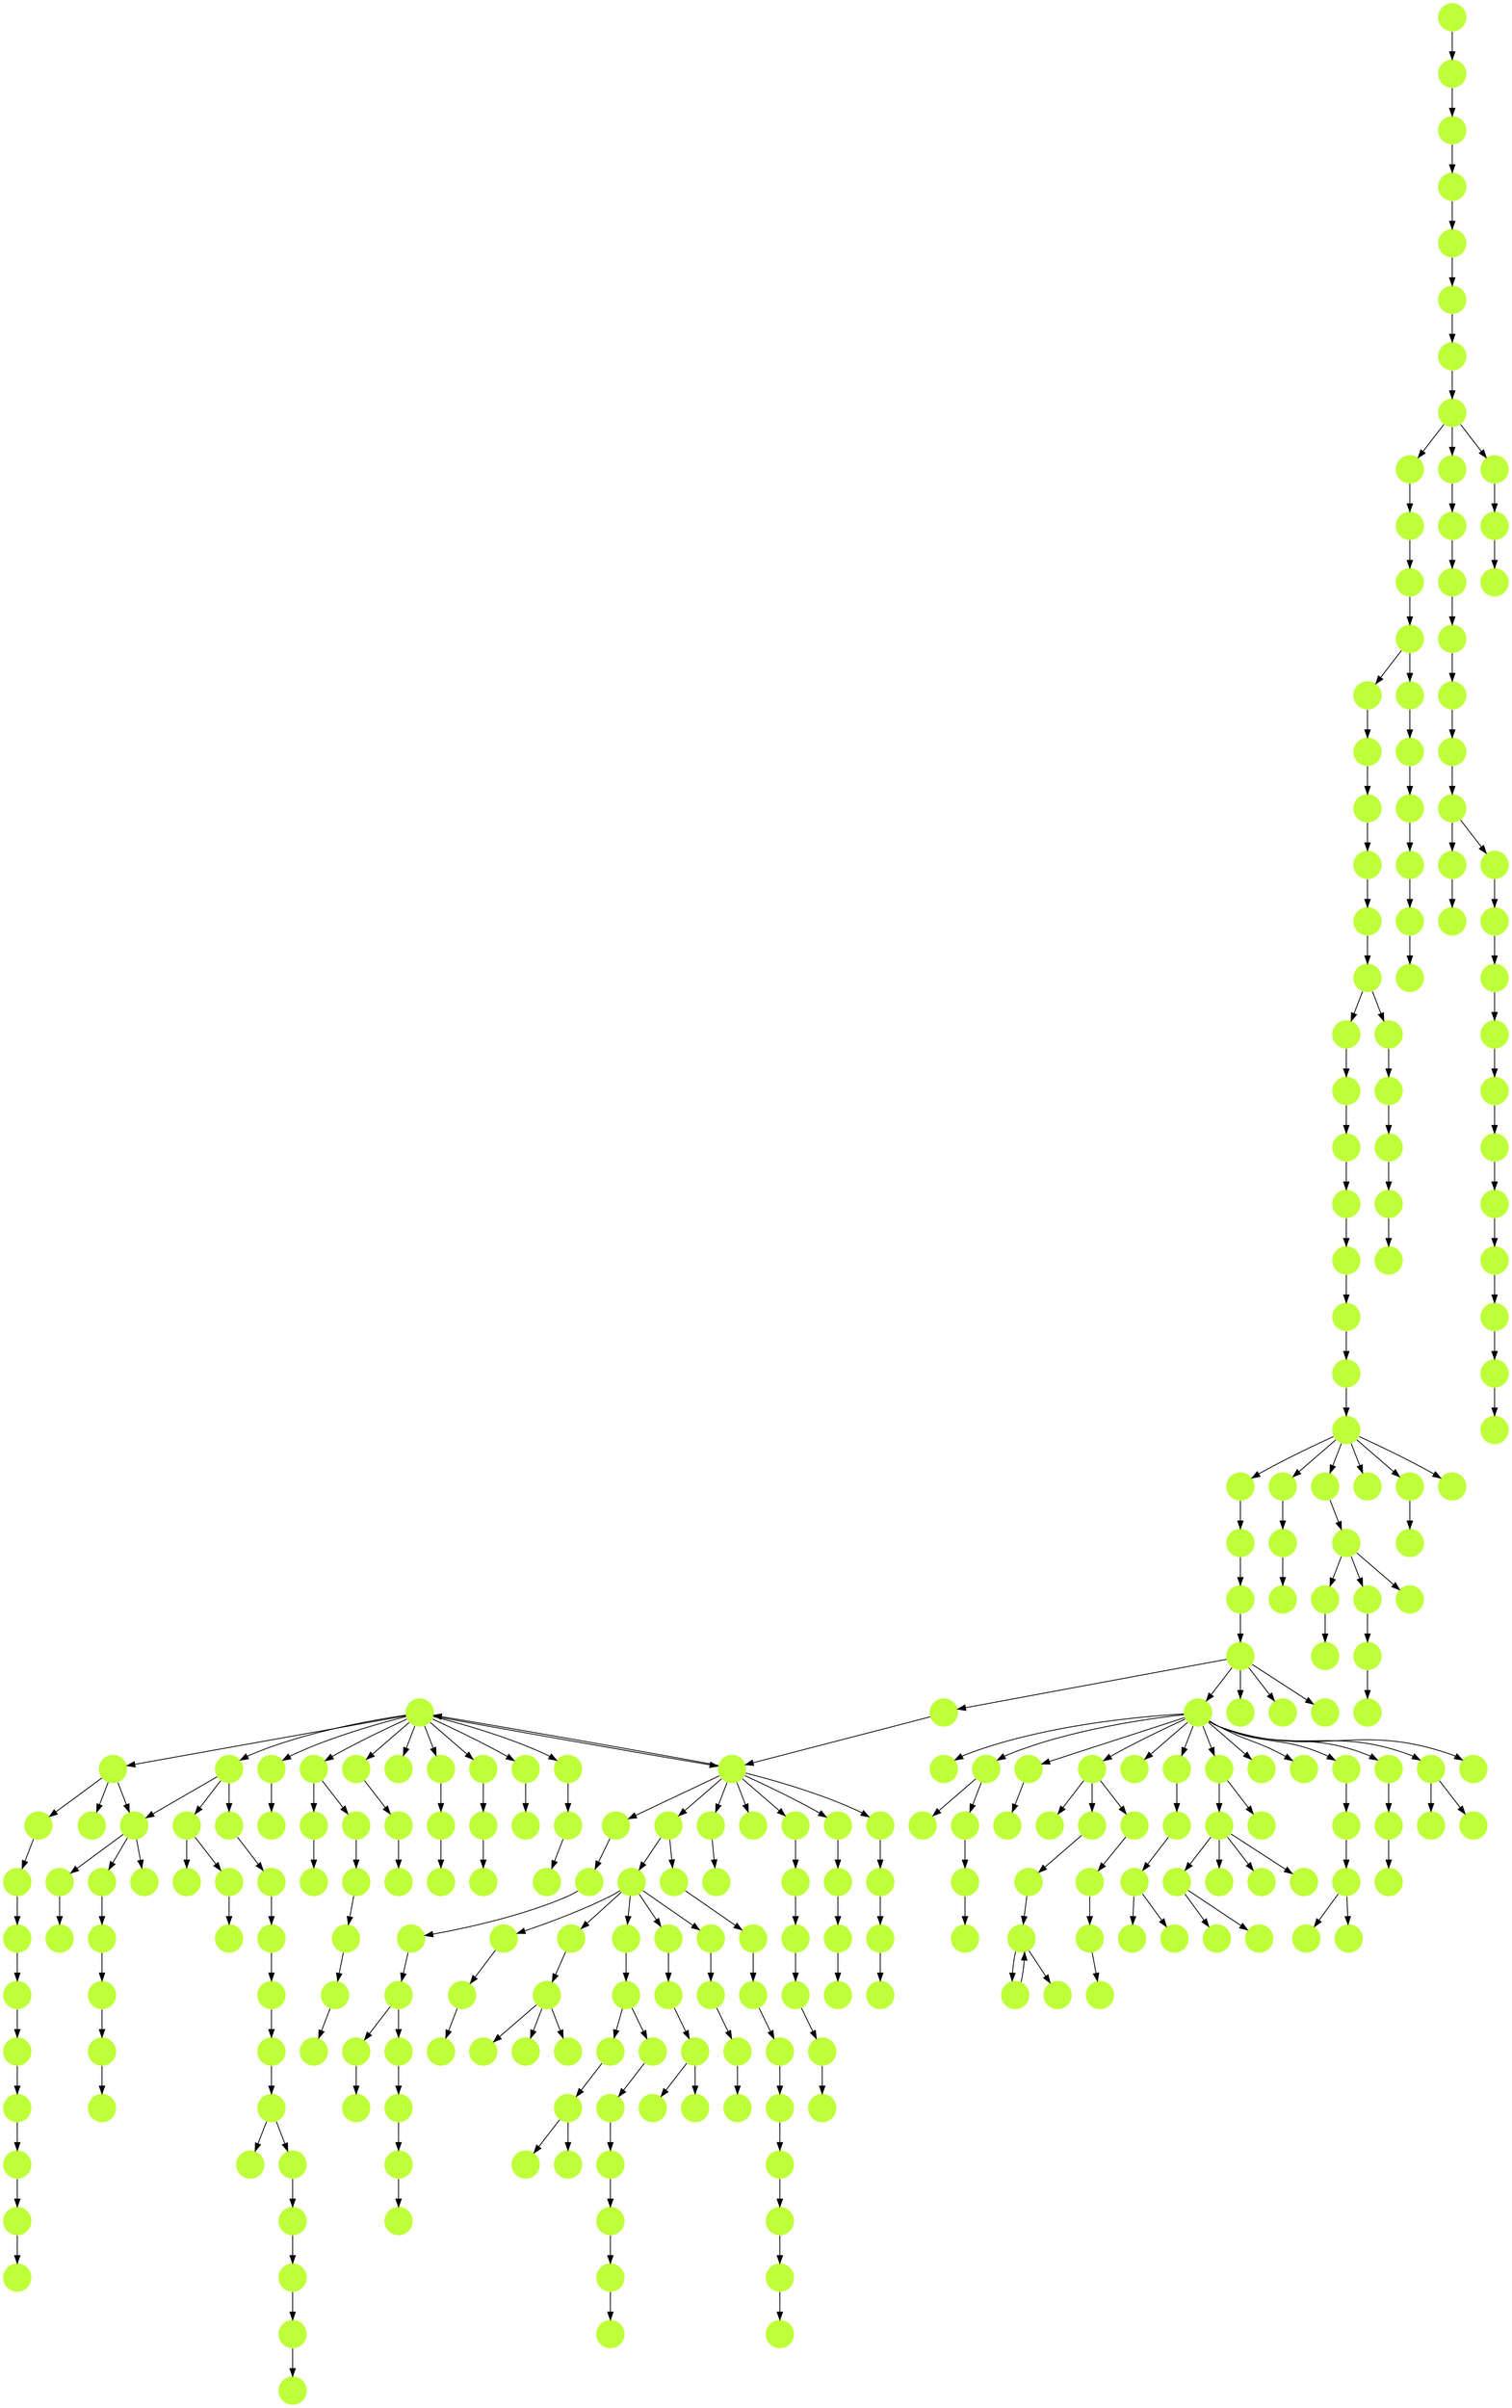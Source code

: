 digraph{
0 [tooltip = "N", penwidth = 0, style = filled, fillcolor = "#beff39", shape = circle, label = ""]
1 [tooltip = "N", penwidth = 0, style = filled, fillcolor = "#beff39", shape = circle, label = ""]
2 [tooltip = "N", penwidth = 0, style = filled, fillcolor = "#beff39", shape = circle, label = ""]
3 [tooltip = "N", penwidth = 0, style = filled, fillcolor = "#beff39", shape = circle, label = ""]
4 [tooltip = "N", penwidth = 0, style = filled, fillcolor = "#beff39", shape = circle, label = ""]
5 [tooltip = "N", penwidth = 0, style = filled, fillcolor = "#beff39", shape = circle, label = ""]
6 [tooltip = "N", penwidth = 0, style = filled, fillcolor = "#beff39", shape = circle, label = ""]
7 [tooltip = "N", penwidth = 0, style = filled, fillcolor = "#beff39", shape = circle, label = ""]
8 [tooltip = "N", penwidth = 0, style = filled, fillcolor = "#beff39", shape = circle, label = ""]
9 [tooltip = "N", penwidth = 0, style = filled, fillcolor = "#beff39", shape = circle, label = ""]
10 [tooltip = "N", penwidth = 0, style = filled, fillcolor = "#beff39", shape = circle, label = ""]
11 [tooltip = "N", penwidth = 0, style = filled, fillcolor = "#beff39", shape = circle, label = ""]
12 [tooltip = "N", penwidth = 0, style = filled, fillcolor = "#beff39", shape = circle, label = ""]
13 [tooltip = "N", penwidth = 0, style = filled, fillcolor = "#beff39", shape = circle, label = ""]
14 [tooltip = "N", penwidth = 0, style = filled, fillcolor = "#beff39", shape = circle, label = ""]
15 [tooltip = "N", penwidth = 0, style = filled, fillcolor = "#beff39", shape = circle, label = ""]
16 [tooltip = "N", penwidth = 0, style = filled, fillcolor = "#beff39", shape = circle, label = ""]
17 [tooltip = "N", penwidth = 0, style = filled, fillcolor = "#beff39", shape = circle, label = ""]
18 [tooltip = "N", penwidth = 0, style = filled, fillcolor = "#beff39", shape = circle, label = ""]
19 [tooltip = "N", penwidth = 0, style = filled, fillcolor = "#beff39", shape = circle, label = ""]
20 [tooltip = "N", penwidth = 0, style = filled, fillcolor = "#beff39", shape = circle, label = ""]
21 [tooltip = "N", penwidth = 0, style = filled, fillcolor = "#beff39", shape = circle, label = ""]
22 [tooltip = "N", penwidth = 0, style = filled, fillcolor = "#beff39", shape = circle, label = ""]
23 [tooltip = "N", penwidth = 0, style = filled, fillcolor = "#beff39", shape = circle, label = ""]
24 [tooltip = "N", penwidth = 0, style = filled, fillcolor = "#beff39", shape = circle, label = ""]
25 [tooltip = "N", penwidth = 0, style = filled, fillcolor = "#beff39", shape = circle, label = ""]
26 [tooltip = "N", penwidth = 0, style = filled, fillcolor = "#beff39", shape = circle, label = ""]
27 [tooltip = "N", penwidth = 0, style = filled, fillcolor = "#beff39", shape = circle, label = ""]
28 [tooltip = "N", penwidth = 0, style = filled, fillcolor = "#beff39", shape = circle, label = ""]
29 [tooltip = "N", penwidth = 0, style = filled, fillcolor = "#beff39", shape = circle, label = ""]
30 [tooltip = "N", penwidth = 0, style = filled, fillcolor = "#beff39", shape = circle, label = ""]
31 [tooltip = "N", penwidth = 0, style = filled, fillcolor = "#beff39", shape = circle, label = ""]
32 [tooltip = "N", penwidth = 0, style = filled, fillcolor = "#beff39", shape = circle, label = ""]
33 [tooltip = "N", penwidth = 0, style = filled, fillcolor = "#beff39", shape = circle, label = ""]
34 [tooltip = "N", penwidth = 0, style = filled, fillcolor = "#beff39", shape = circle, label = ""]
35 [tooltip = "N", penwidth = 0, style = filled, fillcolor = "#beff39", shape = circle, label = ""]
36 [tooltip = "N", penwidth = 0, style = filled, fillcolor = "#beff39", shape = circle, label = ""]
37 [tooltip = "N", penwidth = 0, style = filled, fillcolor = "#beff39", shape = circle, label = ""]
38 [tooltip = "N", penwidth = 0, style = filled, fillcolor = "#beff39", shape = circle, label = ""]
39 [tooltip = "N", penwidth = 0, style = filled, fillcolor = "#beff39", shape = circle, label = ""]
40 [tooltip = "N", penwidth = 0, style = filled, fillcolor = "#beff39", shape = circle, label = ""]
41 [tooltip = "N", penwidth = 0, style = filled, fillcolor = "#beff39", shape = circle, label = ""]
42 [tooltip = "N", penwidth = 0, style = filled, fillcolor = "#beff39", shape = circle, label = ""]
43 [tooltip = "N", penwidth = 0, style = filled, fillcolor = "#beff39", shape = circle, label = ""]
44 [tooltip = "N", penwidth = 0, style = filled, fillcolor = "#beff39", shape = circle, label = ""]
45 [tooltip = "N", penwidth = 0, style = filled, fillcolor = "#beff39", shape = circle, label = ""]
46 [tooltip = "N", penwidth = 0, style = filled, fillcolor = "#beff39", shape = circle, label = ""]
47 [tooltip = "N", penwidth = 0, style = filled, fillcolor = "#beff39", shape = circle, label = ""]
48 [tooltip = "N", penwidth = 0, style = filled, fillcolor = "#beff39", shape = circle, label = ""]
49 [tooltip = "N", penwidth = 0, style = filled, fillcolor = "#beff39", shape = circle, label = ""]
50 [tooltip = "N", penwidth = 0, style = filled, fillcolor = "#beff39", shape = circle, label = ""]
51 [tooltip = "N", penwidth = 0, style = filled, fillcolor = "#beff39", shape = circle, label = ""]
52 [tooltip = "N", penwidth = 0, style = filled, fillcolor = "#beff39", shape = circle, label = ""]
53 [tooltip = "N", penwidth = 0, style = filled, fillcolor = "#beff39", shape = circle, label = ""]
54 [tooltip = "N", penwidth = 0, style = filled, fillcolor = "#beff39", shape = circle, label = ""]
55 [tooltip = "N", penwidth = 0, style = filled, fillcolor = "#beff39", shape = circle, label = ""]
56 [tooltip = "N", penwidth = 0, style = filled, fillcolor = "#beff39", shape = circle, label = ""]
57 [tooltip = "N", penwidth = 0, style = filled, fillcolor = "#beff39", shape = circle, label = ""]
58 [tooltip = "N", penwidth = 0, style = filled, fillcolor = "#beff39", shape = circle, label = ""]
59 [tooltip = "N", penwidth = 0, style = filled, fillcolor = "#beff39", shape = circle, label = ""]
60 [tooltip = "N", penwidth = 0, style = filled, fillcolor = "#beff39", shape = circle, label = ""]
61 [tooltip = "N", penwidth = 0, style = filled, fillcolor = "#beff39", shape = circle, label = ""]
62 [tooltip = "N", penwidth = 0, style = filled, fillcolor = "#beff39", shape = circle, label = ""]
63 [tooltip = "N", penwidth = 0, style = filled, fillcolor = "#beff39", shape = circle, label = ""]
64 [tooltip = "N", penwidth = 0, style = filled, fillcolor = "#beff39", shape = circle, label = ""]
65 [tooltip = "N", penwidth = 0, style = filled, fillcolor = "#beff39", shape = circle, label = ""]
66 [tooltip = "N", penwidth = 0, style = filled, fillcolor = "#beff39", shape = circle, label = ""]
67 [tooltip = "N", penwidth = 0, style = filled, fillcolor = "#beff39", shape = circle, label = ""]
68 [tooltip = "N", penwidth = 0, style = filled, fillcolor = "#beff39", shape = circle, label = ""]
69 [tooltip = "N", penwidth = 0, style = filled, fillcolor = "#beff39", shape = circle, label = ""]
70 [tooltip = "N", penwidth = 0, style = filled, fillcolor = "#beff39", shape = circle, label = ""]
71 [tooltip = "N", penwidth = 0, style = filled, fillcolor = "#beff39", shape = circle, label = ""]
72 [tooltip = "N", penwidth = 0, style = filled, fillcolor = "#beff39", shape = circle, label = ""]
73 [tooltip = "N", penwidth = 0, style = filled, fillcolor = "#beff39", shape = circle, label = ""]
74 [tooltip = "N", penwidth = 0, style = filled, fillcolor = "#beff39", shape = circle, label = ""]
75 [tooltip = "N", penwidth = 0, style = filled, fillcolor = "#beff39", shape = circle, label = ""]
76 [tooltip = "N", penwidth = 0, style = filled, fillcolor = "#beff39", shape = circle, label = ""]
77 [tooltip = "N", penwidth = 0, style = filled, fillcolor = "#beff39", shape = circle, label = ""]
78 [tooltip = "N", penwidth = 0, style = filled, fillcolor = "#beff39", shape = circle, label = ""]
79 [tooltip = "N", penwidth = 0, style = filled, fillcolor = "#beff39", shape = circle, label = ""]
80 [tooltip = "N", penwidth = 0, style = filled, fillcolor = "#beff39", shape = circle, label = ""]
81 [tooltip = "N", penwidth = 0, style = filled, fillcolor = "#beff39", shape = circle, label = ""]
82 [tooltip = "N", penwidth = 0, style = filled, fillcolor = "#beff39", shape = circle, label = ""]
83 [tooltip = "N", penwidth = 0, style = filled, fillcolor = "#beff39", shape = circle, label = ""]
84 [tooltip = "N", penwidth = 0, style = filled, fillcolor = "#beff39", shape = circle, label = ""]
85 [tooltip = "N", penwidth = 0, style = filled, fillcolor = "#beff39", shape = circle, label = ""]
86 [tooltip = "N", penwidth = 0, style = filled, fillcolor = "#beff39", shape = circle, label = ""]
87 [tooltip = "N", penwidth = 0, style = filled, fillcolor = "#beff39", shape = circle, label = ""]
88 [tooltip = "N", penwidth = 0, style = filled, fillcolor = "#beff39", shape = circle, label = ""]
89 [tooltip = "N", penwidth = 0, style = filled, fillcolor = "#beff39", shape = circle, label = ""]
90 [tooltip = "N", penwidth = 0, style = filled, fillcolor = "#beff39", shape = circle, label = ""]
91 [tooltip = "N", penwidth = 0, style = filled, fillcolor = "#beff39", shape = circle, label = ""]
92 [tooltip = "N", penwidth = 0, style = filled, fillcolor = "#beff39", shape = circle, label = ""]
93 [tooltip = "N", penwidth = 0, style = filled, fillcolor = "#beff39", shape = circle, label = ""]
94 [tooltip = "N", penwidth = 0, style = filled, fillcolor = "#beff39", shape = circle, label = ""]
95 [tooltip = "N", penwidth = 0, style = filled, fillcolor = "#beff39", shape = circle, label = ""]
96 [tooltip = "N", penwidth = 0, style = filled, fillcolor = "#beff39", shape = circle, label = ""]
97 [tooltip = "N", penwidth = 0, style = filled, fillcolor = "#beff39", shape = circle, label = ""]
98 [tooltip = "N", penwidth = 0, style = filled, fillcolor = "#beff39", shape = circle, label = ""]
99 [tooltip = "N", penwidth = 0, style = filled, fillcolor = "#beff39", shape = circle, label = ""]
100 [tooltip = "N", penwidth = 0, style = filled, fillcolor = "#beff39", shape = circle, label = ""]
101 [tooltip = "N", penwidth = 0, style = filled, fillcolor = "#beff39", shape = circle, label = ""]
102 [tooltip = "N", penwidth = 0, style = filled, fillcolor = "#beff39", shape = circle, label = ""]
103 [tooltip = "N", penwidth = 0, style = filled, fillcolor = "#beff39", shape = circle, label = ""]
104 [tooltip = "N", penwidth = 0, style = filled, fillcolor = "#beff39", shape = circle, label = ""]
105 [tooltip = "N", penwidth = 0, style = filled, fillcolor = "#beff39", shape = circle, label = ""]
106 [tooltip = "N", penwidth = 0, style = filled, fillcolor = "#beff39", shape = circle, label = ""]
107 [tooltip = "N", penwidth = 0, style = filled, fillcolor = "#beff39", shape = circle, label = ""]
108 [tooltip = "N", penwidth = 0, style = filled, fillcolor = "#beff39", shape = circle, label = ""]
109 [tooltip = "N", penwidth = 0, style = filled, fillcolor = "#beff39", shape = circle, label = ""]
110 [tooltip = "N", penwidth = 0, style = filled, fillcolor = "#beff39", shape = circle, label = ""]
111 [tooltip = "N", penwidth = 0, style = filled, fillcolor = "#beff39", shape = circle, label = ""]
112 [tooltip = "N", penwidth = 0, style = filled, fillcolor = "#beff39", shape = circle, label = ""]
113 [tooltip = "N", penwidth = 0, style = filled, fillcolor = "#beff39", shape = circle, label = ""]
114 [tooltip = "N", penwidth = 0, style = filled, fillcolor = "#beff39", shape = circle, label = ""]
115 [tooltip = "N", penwidth = 0, style = filled, fillcolor = "#beff39", shape = circle, label = ""]
116 [tooltip = "N", penwidth = 0, style = filled, fillcolor = "#beff39", shape = circle, label = ""]
117 [tooltip = "N", penwidth = 0, style = filled, fillcolor = "#beff39", shape = circle, label = ""]
118 [tooltip = "N", penwidth = 0, style = filled, fillcolor = "#beff39", shape = circle, label = ""]
119 [tooltip = "N", penwidth = 0, style = filled, fillcolor = "#beff39", shape = circle, label = ""]
120 [tooltip = "N", penwidth = 0, style = filled, fillcolor = "#beff39", shape = circle, label = ""]
121 [tooltip = "N", penwidth = 0, style = filled, fillcolor = "#beff39", shape = circle, label = ""]
122 [tooltip = "N", penwidth = 0, style = filled, fillcolor = "#beff39", shape = circle, label = ""]
123 [tooltip = "N", penwidth = 0, style = filled, fillcolor = "#beff39", shape = circle, label = ""]
124 [tooltip = "N", penwidth = 0, style = filled, fillcolor = "#beff39", shape = circle, label = ""]
125 [tooltip = "N", penwidth = 0, style = filled, fillcolor = "#beff39", shape = circle, label = ""]
126 [tooltip = "N", penwidth = 0, style = filled, fillcolor = "#beff39", shape = circle, label = ""]
127 [tooltip = "N", penwidth = 0, style = filled, fillcolor = "#beff39", shape = circle, label = ""]
128 [tooltip = "N", penwidth = 0, style = filled, fillcolor = "#beff39", shape = circle, label = ""]
129 [tooltip = "N", penwidth = 0, style = filled, fillcolor = "#beff39", shape = circle, label = ""]
130 [tooltip = "N", penwidth = 0, style = filled, fillcolor = "#beff39", shape = circle, label = ""]
131 [tooltip = "N", penwidth = 0, style = filled, fillcolor = "#beff39", shape = circle, label = ""]
132 [tooltip = "N", penwidth = 0, style = filled, fillcolor = "#beff39", shape = circle, label = ""]
133 [tooltip = "N", penwidth = 0, style = filled, fillcolor = "#beff39", shape = circle, label = ""]
134 [tooltip = "N", penwidth = 0, style = filled, fillcolor = "#beff39", shape = circle, label = ""]
135 [tooltip = "N", penwidth = 0, style = filled, fillcolor = "#beff39", shape = circle, label = ""]
136 [tooltip = "N", penwidth = 0, style = filled, fillcolor = "#beff39", shape = circle, label = ""]
137 [tooltip = "N", penwidth = 0, style = filled, fillcolor = "#beff39", shape = circle, label = ""]
138 [tooltip = "N", penwidth = 0, style = filled, fillcolor = "#beff39", shape = circle, label = ""]
139 [tooltip = "N", penwidth = 0, style = filled, fillcolor = "#beff39", shape = circle, label = ""]
140 [tooltip = "N", penwidth = 0, style = filled, fillcolor = "#beff39", shape = circle, label = ""]
141 [tooltip = "N", penwidth = 0, style = filled, fillcolor = "#beff39", shape = circle, label = ""]
142 [tooltip = "N", penwidth = 0, style = filled, fillcolor = "#beff39", shape = circle, label = ""]
143 [tooltip = "N", penwidth = 0, style = filled, fillcolor = "#beff39", shape = circle, label = ""]
144 [tooltip = "N", penwidth = 0, style = filled, fillcolor = "#beff39", shape = circle, label = ""]
145 [tooltip = "N", penwidth = 0, style = filled, fillcolor = "#beff39", shape = circle, label = ""]
146 [tooltip = "N", penwidth = 0, style = filled, fillcolor = "#beff39", shape = circle, label = ""]
147 [tooltip = "N", penwidth = 0, style = filled, fillcolor = "#beff39", shape = circle, label = ""]
148 [tooltip = "N", penwidth = 0, style = filled, fillcolor = "#beff39", shape = circle, label = ""]
149 [tooltip = "N", penwidth = 0, style = filled, fillcolor = "#beff39", shape = circle, label = ""]
150 [tooltip = "N", penwidth = 0, style = filled, fillcolor = "#beff39", shape = circle, label = ""]
151 [tooltip = "N", penwidth = 0, style = filled, fillcolor = "#beff39", shape = circle, label = ""]
152 [tooltip = "N", penwidth = 0, style = filled, fillcolor = "#beff39", shape = circle, label = ""]
153 [tooltip = "N", penwidth = 0, style = filled, fillcolor = "#beff39", shape = circle, label = ""]
154 [tooltip = "N", penwidth = 0, style = filled, fillcolor = "#beff39", shape = circle, label = ""]
155 [tooltip = "N", penwidth = 0, style = filled, fillcolor = "#beff39", shape = circle, label = ""]
156 [tooltip = "N", penwidth = 0, style = filled, fillcolor = "#beff39", shape = circle, label = ""]
157 [tooltip = "N", penwidth = 0, style = filled, fillcolor = "#beff39", shape = circle, label = ""]
158 [tooltip = "N", penwidth = 0, style = filled, fillcolor = "#beff39", shape = circle, label = ""]
159 [tooltip = "N", penwidth = 0, style = filled, fillcolor = "#beff39", shape = circle, label = ""]
160 [tooltip = "N", penwidth = 0, style = filled, fillcolor = "#beff39", shape = circle, label = ""]
161 [tooltip = "N", penwidth = 0, style = filled, fillcolor = "#beff39", shape = circle, label = ""]
162 [tooltip = "N", penwidth = 0, style = filled, fillcolor = "#beff39", shape = circle, label = ""]
163 [tooltip = "N", penwidth = 0, style = filled, fillcolor = "#beff39", shape = circle, label = ""]
164 [tooltip = "N", penwidth = 0, style = filled, fillcolor = "#beff39", shape = circle, label = ""]
165 [tooltip = "N", penwidth = 0, style = filled, fillcolor = "#beff39", shape = circle, label = ""]
166 [tooltip = "N", penwidth = 0, style = filled, fillcolor = "#beff39", shape = circle, label = ""]
167 [tooltip = "N", penwidth = 0, style = filled, fillcolor = "#beff39", shape = circle, label = ""]
168 [tooltip = "N", penwidth = 0, style = filled, fillcolor = "#beff39", shape = circle, label = ""]
169 [tooltip = "N", penwidth = 0, style = filled, fillcolor = "#beff39", shape = circle, label = ""]
170 [tooltip = "N", penwidth = 0, style = filled, fillcolor = "#beff39", shape = circle, label = ""]
171 [tooltip = "N", penwidth = 0, style = filled, fillcolor = "#beff39", shape = circle, label = ""]
172 [tooltip = "N", penwidth = 0, style = filled, fillcolor = "#beff39", shape = circle, label = ""]
173 [tooltip = "N", penwidth = 0, style = filled, fillcolor = "#beff39", shape = circle, label = ""]
174 [tooltip = "N", penwidth = 0, style = filled, fillcolor = "#beff39", shape = circle, label = ""]
175 [tooltip = "N", penwidth = 0, style = filled, fillcolor = "#beff39", shape = circle, label = ""]
176 [tooltip = "N", penwidth = 0, style = filled, fillcolor = "#beff39", shape = circle, label = ""]
177 [tooltip = "N", penwidth = 0, style = filled, fillcolor = "#beff39", shape = circle, label = ""]
178 [tooltip = "N", penwidth = 0, style = filled, fillcolor = "#beff39", shape = circle, label = ""]
179 [tooltip = "N", penwidth = 0, style = filled, fillcolor = "#beff39", shape = circle, label = ""]
180 [tooltip = "N", penwidth = 0, style = filled, fillcolor = "#beff39", shape = circle, label = ""]
181 [tooltip = "N", penwidth = 0, style = filled, fillcolor = "#beff39", shape = circle, label = ""]
182 [tooltip = "N", penwidth = 0, style = filled, fillcolor = "#beff39", shape = circle, label = ""]
183 [tooltip = "N", penwidth = 0, style = filled, fillcolor = "#beff39", shape = circle, label = ""]
184 [tooltip = "N", penwidth = 0, style = filled, fillcolor = "#beff39", shape = circle, label = ""]
185 [tooltip = "N", penwidth = 0, style = filled, fillcolor = "#beff39", shape = circle, label = ""]
186 [tooltip = "N", penwidth = 0, style = filled, fillcolor = "#beff39", shape = circle, label = ""]
187 [tooltip = "N", penwidth = 0, style = filled, fillcolor = "#beff39", shape = circle, label = ""]
188 [tooltip = "N", penwidth = 0, style = filled, fillcolor = "#beff39", shape = circle, label = ""]
189 [tooltip = "N", penwidth = 0, style = filled, fillcolor = "#beff39", shape = circle, label = ""]
190 [tooltip = "N", penwidth = 0, style = filled, fillcolor = "#beff39", shape = circle, label = ""]
191 [tooltip = "N", penwidth = 0, style = filled, fillcolor = "#beff39", shape = circle, label = ""]
192 [tooltip = "N", penwidth = 0, style = filled, fillcolor = "#beff39", shape = circle, label = ""]
193 [tooltip = "N", penwidth = 0, style = filled, fillcolor = "#beff39", shape = circle, label = ""]
194 [tooltip = "N", penwidth = 0, style = filled, fillcolor = "#beff39", shape = circle, label = ""]
195 [tooltip = "N", penwidth = 0, style = filled, fillcolor = "#beff39", shape = circle, label = ""]
196 [tooltip = "N", penwidth = 0, style = filled, fillcolor = "#beff39", shape = circle, label = ""]
197 [tooltip = "N", penwidth = 0, style = filled, fillcolor = "#beff39", shape = circle, label = ""]
198 [tooltip = "N", penwidth = 0, style = filled, fillcolor = "#beff39", shape = circle, label = ""]
199 [tooltip = "N", penwidth = 0, style = filled, fillcolor = "#beff39", shape = circle, label = ""]
200 [tooltip = "N", penwidth = 0, style = filled, fillcolor = "#beff39", shape = circle, label = ""]
201 [tooltip = "N", penwidth = 0, style = filled, fillcolor = "#beff39", shape = circle, label = ""]
202 [tooltip = "N", penwidth = 0, style = filled, fillcolor = "#beff39", shape = circle, label = ""]
203 [tooltip = "N", penwidth = 0, style = filled, fillcolor = "#beff39", shape = circle, label = ""]
204 [tooltip = "N", penwidth = 0, style = filled, fillcolor = "#beff39", shape = circle, label = ""]
205 [tooltip = "N", penwidth = 0, style = filled, fillcolor = "#beff39", shape = circle, label = ""]
206 [tooltip = "N", penwidth = 0, style = filled, fillcolor = "#beff39", shape = circle, label = ""]
207 [tooltip = "N", penwidth = 0, style = filled, fillcolor = "#beff39", shape = circle, label = ""]
208 [tooltip = "N", penwidth = 0, style = filled, fillcolor = "#beff39", shape = circle, label = ""]
209 [tooltip = "N", penwidth = 0, style = filled, fillcolor = "#beff39", shape = circle, label = ""]
210 [tooltip = "N", penwidth = 0, style = filled, fillcolor = "#beff39", shape = circle, label = ""]
211 [tooltip = "N", penwidth = 0, style = filled, fillcolor = "#beff39", shape = circle, label = ""]
212 [tooltip = "N", penwidth = 0, style = filled, fillcolor = "#beff39", shape = circle, label = ""]
213 [tooltip = "N", penwidth = 0, style = filled, fillcolor = "#beff39", shape = circle, label = ""]
214 [tooltip = "N", penwidth = 0, style = filled, fillcolor = "#beff39", shape = circle, label = ""]
215 [tooltip = "N", penwidth = 0, style = filled, fillcolor = "#beff39", shape = circle, label = ""]
216 [tooltip = "N", penwidth = 0, style = filled, fillcolor = "#beff39", shape = circle, label = ""]
217 [tooltip = "N", penwidth = 0, style = filled, fillcolor = "#beff39", shape = circle, label = ""]
218 [tooltip = "N", penwidth = 0, style = filled, fillcolor = "#beff39", shape = circle, label = ""]
219 [tooltip = "N", penwidth = 0, style = filled, fillcolor = "#beff39", shape = circle, label = ""]
220 [tooltip = "N", penwidth = 0, style = filled, fillcolor = "#beff39", shape = circle, label = ""]
221 [tooltip = "N", penwidth = 0, style = filled, fillcolor = "#beff39", shape = circle, label = ""]
222 [tooltip = "N", penwidth = 0, style = filled, fillcolor = "#beff39", shape = circle, label = ""]
223 [tooltip = "N", penwidth = 0, style = filled, fillcolor = "#beff39", shape = circle, label = ""]
224 [tooltip = "N", penwidth = 0, style = filled, fillcolor = "#beff39", shape = circle, label = ""]
225 [tooltip = "N", penwidth = 0, style = filled, fillcolor = "#beff39", shape = circle, label = ""]
226 [tooltip = "N", penwidth = 0, style = filled, fillcolor = "#beff39", shape = circle, label = ""]
227 [tooltip = "N", penwidth = 0, style = filled, fillcolor = "#beff39", shape = circle, label = ""]
228 [tooltip = "N", penwidth = 0, style = filled, fillcolor = "#beff39", shape = circle, label = ""]
229 [tooltip = "N", penwidth = 0, style = filled, fillcolor = "#beff39", shape = circle, label = ""]
230 [tooltip = "N", penwidth = 0, style = filled, fillcolor = "#beff39", shape = circle, label = ""]
231 [tooltip = "N", penwidth = 0, style = filled, fillcolor = "#beff39", shape = circle, label = ""]
232 [tooltip = "N", penwidth = 0, style = filled, fillcolor = "#beff39", shape = circle, label = ""]
233 [tooltip = "N", penwidth = 0, style = filled, fillcolor = "#beff39", shape = circle, label = ""]
234 [tooltip = "N", penwidth = 0, style = filled, fillcolor = "#beff39", shape = circle, label = ""]
235 [tooltip = "N", penwidth = 0, style = filled, fillcolor = "#beff39", shape = circle, label = ""]
236 [tooltip = "N", penwidth = 0, style = filled, fillcolor = "#beff39", shape = circle, label = ""]
237 [tooltip = "N", penwidth = 0, style = filled, fillcolor = "#beff39", shape = circle, label = ""]
238 [tooltip = "N", penwidth = 0, style = filled, fillcolor = "#beff39", shape = circle, label = ""]
239 [tooltip = "N", penwidth = 0, style = filled, fillcolor = "#beff39", shape = circle, label = ""]
240 [tooltip = "N", penwidth = 0, style = filled, fillcolor = "#beff39", shape = circle, label = ""]
241 [tooltip = "N", penwidth = 0, style = filled, fillcolor = "#beff39", shape = circle, label = ""]
242 [tooltip = "N", penwidth = 0, style = filled, fillcolor = "#beff39", shape = circle, label = ""]
243 [tooltip = "N", penwidth = 0, style = filled, fillcolor = "#beff39", shape = circle, label = ""]
244 [tooltip = "N", penwidth = 0, style = filled, fillcolor = "#beff39", shape = circle, label = ""]
245 [tooltip = "N", penwidth = 0, style = filled, fillcolor = "#beff39", shape = circle, label = ""]
246 [tooltip = "N", penwidth = 0, style = filled, fillcolor = "#beff39", shape = circle, label = ""]
247 [tooltip = "N", penwidth = 0, style = filled, fillcolor = "#beff39", shape = circle, label = ""]
248 [tooltip = "N", penwidth = 0, style = filled, fillcolor = "#beff39", shape = circle, label = ""]
249 [tooltip = "N", penwidth = 0, style = filled, fillcolor = "#beff39", shape = circle, label = ""]
250 [tooltip = "N", penwidth = 0, style = filled, fillcolor = "#beff39", shape = circle, label = ""]
251 [tooltip = "N", penwidth = 0, style = filled, fillcolor = "#beff39", shape = circle, label = ""]
252 [tooltip = "N", penwidth = 0, style = filled, fillcolor = "#beff39", shape = circle, label = ""]
253 [tooltip = "N", penwidth = 0, style = filled, fillcolor = "#beff39", shape = circle, label = ""]
254 [tooltip = "N", penwidth = 0, style = filled, fillcolor = "#beff39", shape = circle, label = ""]
255 [tooltip = "N", penwidth = 0, style = filled, fillcolor = "#beff39", shape = circle, label = ""]
256 [tooltip = "N", penwidth = 0, style = filled, fillcolor = "#beff39", shape = circle, label = ""]
257 [tooltip = "N", penwidth = 0, style = filled, fillcolor = "#beff39", shape = circle, label = ""]
258 [tooltip = "N", penwidth = 0, style = filled, fillcolor = "#beff39", shape = circle, label = ""]
259 [tooltip = "N", penwidth = 0, style = filled, fillcolor = "#beff39", shape = circle, label = ""]
260 [tooltip = "N", penwidth = 0, style = filled, fillcolor = "#beff39", shape = circle, label = ""]
261 [tooltip = "N", penwidth = 0, style = filled, fillcolor = "#beff39", shape = circle, label = ""]
262 [tooltip = "N", penwidth = 0, style = filled, fillcolor = "#beff39", shape = circle, label = ""]
238 -> 203
136 -> 35
193 -> 195
232 -> 231
95 -> 257
216 -> 209
48 -> 253
183 -> 182
6 -> 59
221 -> 215
204 -> 124
248 -> 246
152 -> 150
222 -> 210
113 -> 136
86 -> 126
121 -> 106
49 -> 251
81 -> 70
95 -> 135
104 -> 87
162 -> 223
23 -> 54
217 -> 211
104 -> 149
82 -> 25
50 -> 48
211 -> 105
110 -> 259
98 -> 131
0 -> 4
208 -> 217
100 -> 153
40 -> 68
101 -> 98
201 -> 200
68 -> 235
139 -> 141
135 -> 116
35 -> 76
153 -> 152
109 -> 120
120 -> 113
73 -> 63
0 -> 45
184 -> 186
193 -> 196
86 -> 110
180 -> 170
14 -> 15
0 -> 30
192 -> 189
190 -> 187
134 -> 95
168 -> 163
86 -> 130
87 -> 112
8 -> 12
95 -> 243
178 -> 165
61 -> 83
104 -> 94
93 -> 119
157 -> 173
209 -> 204
2 -> 40
86 -> 107
235 -> 237
88 -> 138
5 -> 40
54 -> 62
162 -> 176
83 -> 50
177 -> 171
80 -> 58
66 -> 53
51 -> 78
171 -> 157
164 -> 154
261 -> 262
36 -> 57
172 -> 158
171 -> 174
0 -> 95
70 -> 26
254 -> 256
205 -> 213
123 -> 96
203 -> 202
0 -> 21
15 -> 23
114 -> 121
86 -> 100
4 -> 37
105 -> 117
102 -> 97
7 -> 24
63 -> 79
165 -> 180
92 -> 128
95 -> 245
227 -> 228
99 -> 133
0 -> 33
194 -> 198
42 -> 220
108 -> 102
0 -> 84
88 -> 145
177 -> 192
243 -> 248
9 -> 43
0 -> 5
100 -> 118
38 -> 77
147 -> 151
255 -> 254
204 -> 233
228 -> 224
197 -> 193
86 -> 147
158 -> 178
212 -> 216
205 -> 206
101 -> 139
86 -> 111
69 -> 56
55 -> 71
175 -> 230
89 -> 27
53 -> 42
9 -> 81
95 -> 177
105 -> 146
257 -> 255
187 -> 188
0 -> 2
124 -> 46
56 -> 73
142 -> 92
43 -> 74
58 -> 28
86 -> 205
220 -> 144
59 -> 234
171 -> 181
90 -> 92
179 -> 261
204 -> 197
28 -> 17
33 -> 8
226 -> 227
181 -> 168
86 -> 29
204 -> 208
25 -> 226
92 -> 90
18 -> 250
246 -> 238
122 -> 140
224 -> 225
150 -> 148
244 -> 236
2 -> 19
130 -> 114
185 -> 184
75 -> 3
242 -> 183
95 -> 241
3 -> 72
174 -> 179
1 -> 51
214 -> 199
182 -> 232
160 -> 169
72 -> 164
105 -> 134
50 -> 69
20 -> 80
155 -> 160
86 -> 88
84 -> 247
76 -> 32
86 -> 89
9 -> 60
77 -> 229
195 -> 201
116 -> 115
40 -> 49
2 -> 14
171 -> 172
104 -> 132
71 -> 20
204 -> 207
105 -> 129
141 -> 67
188 -> 185
67 -> 10
189 -> 191
5 -> 82
110 -> 104
0 -> 6
79 -> 39
215 -> 219
145 -> 123
95 -> 0
171 -> 166
137 -> 142
100 -> 137
22 -> 11
6 -> 75
86 -> 108
224 -> 242
97 -> 47
170 -> 175
236 -> 240
127 -> 99
173 -> 159
144 -> 109
64 -> 34
87 -> 31
247 -> 249
32 -> 7
219 -> 212
78 -> 16
245 -> 244
140 -> 218
218 -> 221
193 -> 194
105 -> 86
22 -> 64
151 -> 252
121 -> 91
163 -> 156
42 -> 65
97 -> 103
5 -> 22
125 -> 143
253 -> 125
65 -> 52
204 -> 222
46 -> 41
158 -> 155
21 -> 85
60 -> 61
45 -> 44
160 -> 167
0 -> 38
166 -> 162
162 -> 161
143 -> 122
57 -> 66
191 -> 190
85 -> 13
74 -> 36
62 -> 1
17 -> 9
86 -> 260
115 -> 101
140 -> 127
237 -> 18
95 -> 214
261 -> 258
133 -> 93
40 -> 239
}